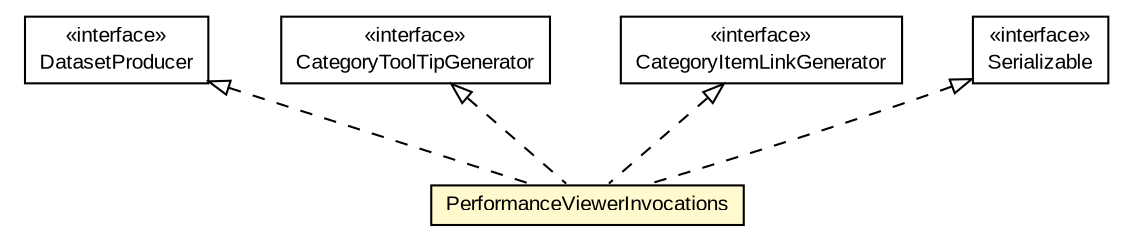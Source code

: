 #!/usr/local/bin/dot
#
# Class diagram 
# Generated by UMLGraph version R5_6-24-gf6e263 (http://www.umlgraph.org/)
#

digraph G {
	edge [fontname="arial",fontsize=10,labelfontname="arial",labelfontsize=10];
	node [fontname="arial",fontsize=10,shape=plaintext];
	nodesep=0.25;
	ranksep=0.5;
	// org.miloss.fgsms.presentation.PerformanceViewerInvocations
	c871322 [label=<<table title="org.miloss.fgsms.presentation.PerformanceViewerInvocations" border="0" cellborder="1" cellspacing="0" cellpadding="2" port="p" bgcolor="lemonChiffon" href="./PerformanceViewerInvocations.html">
		<tr><td><table border="0" cellspacing="0" cellpadding="1">
<tr><td align="center" balign="center"> PerformanceViewerInvocations </td></tr>
		</table></td></tr>
		</table>>, URL="./PerformanceViewerInvocations.html", fontname="arial", fontcolor="black", fontsize=10.0];
	//org.miloss.fgsms.presentation.PerformanceViewerInvocations implements de.laures.cewolf.DatasetProducer
	c871362:p -> c871322:p [dir=back,arrowtail=empty,style=dashed];
	//org.miloss.fgsms.presentation.PerformanceViewerInvocations implements de.laures.cewolf.tooltips.CategoryToolTipGenerator
	c871364:p -> c871322:p [dir=back,arrowtail=empty,style=dashed];
	//org.miloss.fgsms.presentation.PerformanceViewerInvocations implements de.laures.cewolf.links.CategoryItemLinkGenerator
	c871365:p -> c871322:p [dir=back,arrowtail=empty,style=dashed];
	//org.miloss.fgsms.presentation.PerformanceViewerInvocations implements java.io.Serializable
	c871366:p -> c871322:p [dir=back,arrowtail=empty,style=dashed];
	// de.laures.cewolf.links.CategoryItemLinkGenerator
	c871365 [label=<<table title="de.laures.cewolf.links.CategoryItemLinkGenerator" border="0" cellborder="1" cellspacing="0" cellpadding="2" port="p" href="http://java.sun.com/j2se/1.4.2/docs/api/de/laures/cewolf/links/CategoryItemLinkGenerator.html">
		<tr><td><table border="0" cellspacing="0" cellpadding="1">
<tr><td align="center" balign="center"> &#171;interface&#187; </td></tr>
<tr><td align="center" balign="center"> CategoryItemLinkGenerator </td></tr>
		</table></td></tr>
		</table>>, URL="http://java.sun.com/j2se/1.4.2/docs/api/de/laures/cewolf/links/CategoryItemLinkGenerator.html", fontname="arial", fontcolor="black", fontsize=10.0];
	// de.laures.cewolf.DatasetProducer
	c871362 [label=<<table title="de.laures.cewolf.DatasetProducer" border="0" cellborder="1" cellspacing="0" cellpadding="2" port="p" href="http://java.sun.com/j2se/1.4.2/docs/api/de/laures/cewolf/DatasetProducer.html">
		<tr><td><table border="0" cellspacing="0" cellpadding="1">
<tr><td align="center" balign="center"> &#171;interface&#187; </td></tr>
<tr><td align="center" balign="center"> DatasetProducer </td></tr>
		</table></td></tr>
		</table>>, URL="http://java.sun.com/j2se/1.4.2/docs/api/de/laures/cewolf/DatasetProducer.html", fontname="arial", fontcolor="black", fontsize=10.0];
	// java.io.Serializable
	c871366 [label=<<table title="java.io.Serializable" border="0" cellborder="1" cellspacing="0" cellpadding="2" port="p" href="http://java.sun.com/j2se/1.4.2/docs/api/java/io/Serializable.html">
		<tr><td><table border="0" cellspacing="0" cellpadding="1">
<tr><td align="center" balign="center"> &#171;interface&#187; </td></tr>
<tr><td align="center" balign="center"> Serializable </td></tr>
		</table></td></tr>
		</table>>, URL="http://java.sun.com/j2se/1.4.2/docs/api/java/io/Serializable.html", fontname="arial", fontcolor="black", fontsize=10.0];
	// de.laures.cewolf.tooltips.CategoryToolTipGenerator
	c871364 [label=<<table title="de.laures.cewolf.tooltips.CategoryToolTipGenerator" border="0" cellborder="1" cellspacing="0" cellpadding="2" port="p" href="http://java.sun.com/j2se/1.4.2/docs/api/de/laures/cewolf/tooltips/CategoryToolTipGenerator.html">
		<tr><td><table border="0" cellspacing="0" cellpadding="1">
<tr><td align="center" balign="center"> &#171;interface&#187; </td></tr>
<tr><td align="center" balign="center"> CategoryToolTipGenerator </td></tr>
		</table></td></tr>
		</table>>, URL="http://java.sun.com/j2se/1.4.2/docs/api/de/laures/cewolf/tooltips/CategoryToolTipGenerator.html", fontname="arial", fontcolor="black", fontsize=10.0];
}

